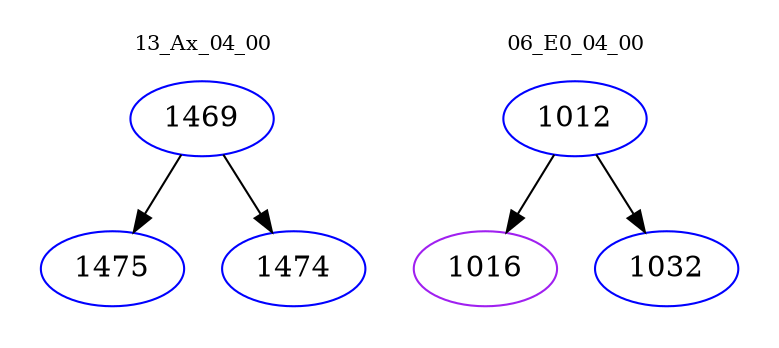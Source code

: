 digraph{
subgraph cluster_0 {
color = white
label = "13_Ax_04_00";
fontsize=10;
T0_1469 [label="1469", color="blue"]
T0_1469 -> T0_1475 [color="black"]
T0_1475 [label="1475", color="blue"]
T0_1469 -> T0_1474 [color="black"]
T0_1474 [label="1474", color="blue"]
}
subgraph cluster_1 {
color = white
label = "06_E0_04_00";
fontsize=10;
T1_1012 [label="1012", color="blue"]
T1_1012 -> T1_1016 [color="black"]
T1_1016 [label="1016", color="purple"]
T1_1012 -> T1_1032 [color="black"]
T1_1032 [label="1032", color="blue"]
}
}
